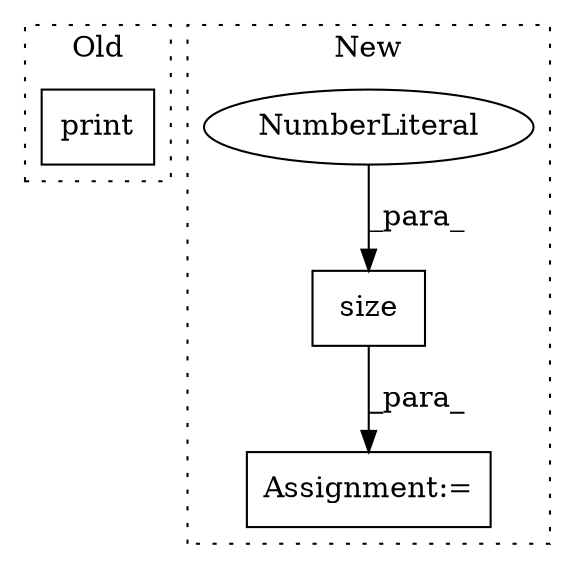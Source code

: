 digraph G {
subgraph cluster0 {
1 [label="print" a="32" s="4298,4326" l="6,1" shape="box"];
label = "Old";
style="dotted";
}
subgraph cluster1 {
2 [label="size" a="32" s="3414,3420" l="5,1" shape="box"];
3 [label="NumberLiteral" a="34" s="3419" l="1" shape="ellipse"];
4 [label="Assignment:=" a="7" s="3341" l="1" shape="box"];
label = "New";
style="dotted";
}
2 -> 4 [label="_para_"];
3 -> 2 [label="_para_"];
}
